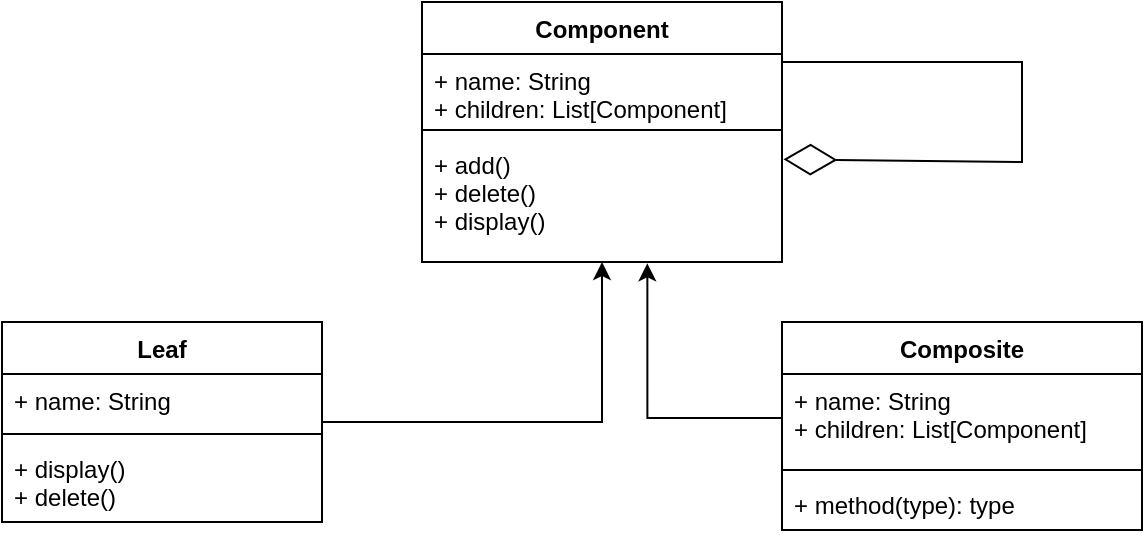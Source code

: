 <mxfile version="21.1.2" type="device">
  <diagram name="Page-1" id="46ogTC7TSbxpANMFQ1q6">
    <mxGraphModel dx="1206" dy="817" grid="1" gridSize="10" guides="1" tooltips="1" connect="1" arrows="1" fold="1" page="1" pageScale="1" pageWidth="850" pageHeight="1100" math="0" shadow="0">
      <root>
        <mxCell id="0" />
        <mxCell id="1" parent="0" />
        <mxCell id="0hi8Mgu3aMCCChuHKEOj-1" value="Component" style="swimlane;fontStyle=1;align=center;verticalAlign=top;childLayout=stackLayout;horizontal=1;startSize=26;horizontalStack=0;resizeParent=1;resizeParentMax=0;resizeLast=0;collapsible=1;marginBottom=0;" parent="1" vertex="1">
          <mxGeometry x="340" y="160" width="180" height="130" as="geometry" />
        </mxCell>
        <mxCell id="0hi8Mgu3aMCCChuHKEOj-2" value="+ name: String&#xa;+ children: List[Component]" style="text;strokeColor=none;fillColor=none;align=left;verticalAlign=top;spacingLeft=4;spacingRight=4;overflow=hidden;rotatable=0;points=[[0,0.5],[1,0.5]];portConstraint=eastwest;" parent="0hi8Mgu3aMCCChuHKEOj-1" vertex="1">
          <mxGeometry y="26" width="180" height="34" as="geometry" />
        </mxCell>
        <mxCell id="0hi8Mgu3aMCCChuHKEOj-3" value="" style="line;strokeWidth=1;fillColor=none;align=left;verticalAlign=middle;spacingTop=-1;spacingLeft=3;spacingRight=3;rotatable=0;labelPosition=right;points=[];portConstraint=eastwest;strokeColor=inherit;" parent="0hi8Mgu3aMCCChuHKEOj-1" vertex="1">
          <mxGeometry y="60" width="180" height="8" as="geometry" />
        </mxCell>
        <mxCell id="0hi8Mgu3aMCCChuHKEOj-4" value="+ add()&#xa;+ delete()&#xa;+ display()" style="text;strokeColor=none;fillColor=none;align=left;verticalAlign=top;spacingLeft=4;spacingRight=4;overflow=hidden;rotatable=0;points=[[0,0.5],[1,0.5]];portConstraint=eastwest;" parent="0hi8Mgu3aMCCChuHKEOj-1" vertex="1">
          <mxGeometry y="68" width="180" height="62" as="geometry" />
        </mxCell>
        <mxCell id="0hi8Mgu3aMCCChuHKEOj-14" style="edgeStyle=orthogonalEdgeStyle;rounded=0;orthogonalLoop=1;jettySize=auto;html=1;" parent="1" source="0hi8Mgu3aMCCChuHKEOj-5" target="0hi8Mgu3aMCCChuHKEOj-1" edge="1">
          <mxGeometry relative="1" as="geometry" />
        </mxCell>
        <mxCell id="0hi8Mgu3aMCCChuHKEOj-5" value="Leaf" style="swimlane;fontStyle=1;align=center;verticalAlign=top;childLayout=stackLayout;horizontal=1;startSize=26;horizontalStack=0;resizeParent=1;resizeParentMax=0;resizeLast=0;collapsible=1;marginBottom=0;" parent="1" vertex="1">
          <mxGeometry x="130" y="320" width="160" height="100" as="geometry" />
        </mxCell>
        <mxCell id="0hi8Mgu3aMCCChuHKEOj-6" value="+ name: String&#xa;" style="text;strokeColor=none;fillColor=none;align=left;verticalAlign=top;spacingLeft=4;spacingRight=4;overflow=hidden;rotatable=0;points=[[0,0.5],[1,0.5]];portConstraint=eastwest;" parent="0hi8Mgu3aMCCChuHKEOj-5" vertex="1">
          <mxGeometry y="26" width="160" height="26" as="geometry" />
        </mxCell>
        <mxCell id="0hi8Mgu3aMCCChuHKEOj-7" value="" style="line;strokeWidth=1;fillColor=none;align=left;verticalAlign=middle;spacingTop=-1;spacingLeft=3;spacingRight=3;rotatable=0;labelPosition=right;points=[];portConstraint=eastwest;strokeColor=inherit;" parent="0hi8Mgu3aMCCChuHKEOj-5" vertex="1">
          <mxGeometry y="52" width="160" height="8" as="geometry" />
        </mxCell>
        <mxCell id="0hi8Mgu3aMCCChuHKEOj-8" value="+ display()&#xa;+ delete()" style="text;strokeColor=none;fillColor=none;align=left;verticalAlign=top;spacingLeft=4;spacingRight=4;overflow=hidden;rotatable=0;points=[[0,0.5],[1,0.5]];portConstraint=eastwest;" parent="0hi8Mgu3aMCCChuHKEOj-5" vertex="1">
          <mxGeometry y="60" width="160" height="40" as="geometry" />
        </mxCell>
        <mxCell id="0hi8Mgu3aMCCChuHKEOj-9" value="Composite" style="swimlane;fontStyle=1;align=center;verticalAlign=top;childLayout=stackLayout;horizontal=1;startSize=26;horizontalStack=0;resizeParent=1;resizeParentMax=0;resizeLast=0;collapsible=1;marginBottom=0;" parent="1" vertex="1">
          <mxGeometry x="520" y="320" width="180" height="104" as="geometry" />
        </mxCell>
        <mxCell id="0hi8Mgu3aMCCChuHKEOj-10" value="+ name: String&#xa;+ children: List[Component]" style="text;strokeColor=none;fillColor=none;align=left;verticalAlign=top;spacingLeft=4;spacingRight=4;overflow=hidden;rotatable=0;points=[[0,0.5],[1,0.5]];portConstraint=eastwest;" parent="0hi8Mgu3aMCCChuHKEOj-9" vertex="1">
          <mxGeometry y="26" width="180" height="44" as="geometry" />
        </mxCell>
        <mxCell id="0hi8Mgu3aMCCChuHKEOj-11" value="" style="line;strokeWidth=1;fillColor=none;align=left;verticalAlign=middle;spacingTop=-1;spacingLeft=3;spacingRight=3;rotatable=0;labelPosition=right;points=[];portConstraint=eastwest;strokeColor=inherit;" parent="0hi8Mgu3aMCCChuHKEOj-9" vertex="1">
          <mxGeometry y="70" width="180" height="8" as="geometry" />
        </mxCell>
        <mxCell id="0hi8Mgu3aMCCChuHKEOj-12" value="+ method(type): type" style="text;strokeColor=none;fillColor=none;align=left;verticalAlign=top;spacingLeft=4;spacingRight=4;overflow=hidden;rotatable=0;points=[[0,0.5],[1,0.5]];portConstraint=eastwest;" parent="0hi8Mgu3aMCCChuHKEOj-9" vertex="1">
          <mxGeometry y="78" width="180" height="26" as="geometry" />
        </mxCell>
        <mxCell id="0hi8Mgu3aMCCChuHKEOj-15" style="edgeStyle=orthogonalEdgeStyle;rounded=0;orthogonalLoop=1;jettySize=auto;html=1;entryX=0.626;entryY=1.011;entryDx=0;entryDy=0;entryPerimeter=0;" parent="1" source="0hi8Mgu3aMCCChuHKEOj-10" target="0hi8Mgu3aMCCChuHKEOj-4" edge="1">
          <mxGeometry relative="1" as="geometry" />
        </mxCell>
        <mxCell id="0hi8Mgu3aMCCChuHKEOj-17" value="" style="endArrow=diamondThin;endFill=0;endSize=24;html=1;rounded=0;entryX=1.004;entryY=0.172;entryDx=0;entryDy=0;entryPerimeter=0;" parent="1" target="0hi8Mgu3aMCCChuHKEOj-4" edge="1">
          <mxGeometry width="160" relative="1" as="geometry">
            <mxPoint x="520" y="190" as="sourcePoint" />
            <mxPoint x="680" y="250" as="targetPoint" />
            <Array as="points">
              <mxPoint x="640" y="190" />
              <mxPoint x="640" y="240" />
            </Array>
          </mxGeometry>
        </mxCell>
      </root>
    </mxGraphModel>
  </diagram>
</mxfile>
